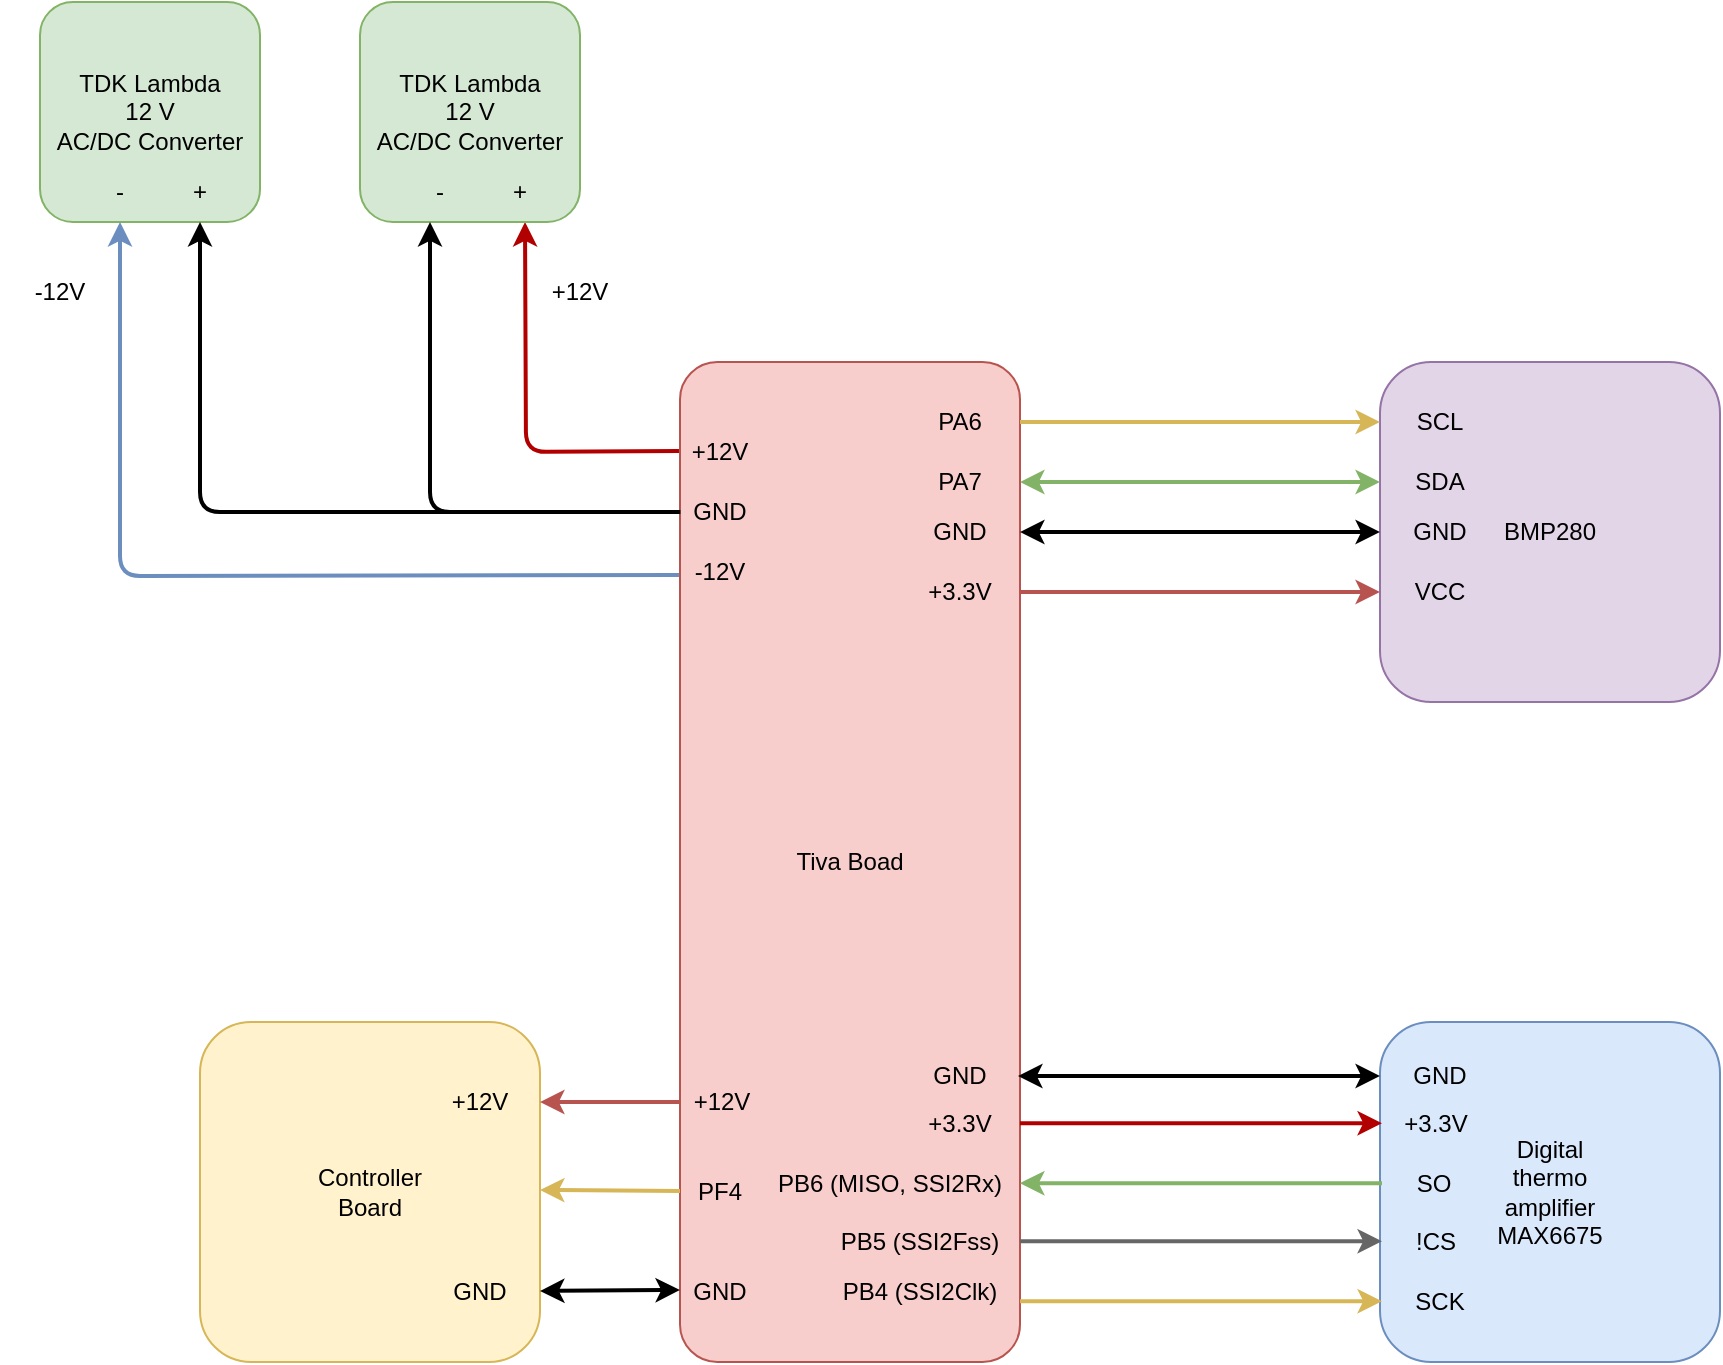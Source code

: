 <mxfile>
    <diagram id="isFyV-t4v6kwC6Bee94H" name="Page-1">
        <mxGraphModel dx="2378" dy="670" grid="1" gridSize="10" guides="1" tooltips="1" connect="1" arrows="1" fold="1" page="1" pageScale="1" pageWidth="850" pageHeight="1100" math="0" shadow="0">
            <root>
                <mxCell id="0"/>
                <mxCell id="1" parent="0"/>
                <mxCell id="2" value="Tiva Boad" style="rounded=1;whiteSpace=wrap;html=1;arcSize=11;fillColor=#f8cecc;strokeColor=#b85450;" parent="1" vertex="1">
                    <mxGeometry x="170" y="220" width="170" height="500" as="geometry"/>
                </mxCell>
                <mxCell id="3" value="BMP280" style="rounded=1;whiteSpace=wrap;html=1;fillColor=#e1d5e7;strokeColor=#9673a6;" parent="1" vertex="1">
                    <mxGeometry x="520" y="220" width="170" height="170" as="geometry"/>
                </mxCell>
                <mxCell id="16" style="edgeStyle=none;html=1;exitX=1;exitY=0.5;exitDx=0;exitDy=0;entryX=0;entryY=0.5;entryDx=0;entryDy=0;fillColor=#fff2cc;strokeColor=#d6b656;strokeWidth=2;" parent="1" source="5" target="8" edge="1">
                    <mxGeometry relative="1" as="geometry"/>
                </mxCell>
                <mxCell id="5" value="PA6" style="text;html=1;strokeColor=none;fillColor=none;align=center;verticalAlign=middle;whiteSpace=wrap;rounded=0;" parent="1" vertex="1">
                    <mxGeometry x="280" y="235" width="60" height="30" as="geometry"/>
                </mxCell>
                <mxCell id="21" style="edgeStyle=none;html=1;exitX=1;exitY=0.5;exitDx=0;exitDy=0;entryX=0;entryY=0.5;entryDx=0;entryDy=0;startArrow=classic;startFill=1;fillColor=#d5e8d4;strokeColor=#82b366;strokeWidth=2;" parent="1" source="6" target="9" edge="1">
                    <mxGeometry relative="1" as="geometry"/>
                </mxCell>
                <mxCell id="6" value="PA7" style="text;html=1;strokeColor=none;fillColor=none;align=center;verticalAlign=middle;whiteSpace=wrap;rounded=0;" parent="1" vertex="1">
                    <mxGeometry x="280" y="265" width="60" height="30" as="geometry"/>
                </mxCell>
                <mxCell id="8" value="SCL" style="text;html=1;strokeColor=none;fillColor=none;align=center;verticalAlign=middle;whiteSpace=wrap;rounded=0;" parent="1" vertex="1">
                    <mxGeometry x="520" y="235" width="60" height="30" as="geometry"/>
                </mxCell>
                <mxCell id="9" value="SDA" style="text;html=1;strokeColor=none;fillColor=none;align=center;verticalAlign=middle;whiteSpace=wrap;rounded=0;" parent="1" vertex="1">
                    <mxGeometry x="520" y="265" width="60" height="30" as="geometry"/>
                </mxCell>
                <mxCell id="19" style="edgeStyle=none;html=1;exitX=1;exitY=0.5;exitDx=0;exitDy=0;entryX=0;entryY=0.5;entryDx=0;entryDy=0;startArrow=classic;startFill=1;strokeWidth=2;" parent="1" source="10" target="17" edge="1">
                    <mxGeometry relative="1" as="geometry"/>
                </mxCell>
                <mxCell id="10" value="GND" style="text;html=1;strokeColor=none;fillColor=none;align=center;verticalAlign=middle;whiteSpace=wrap;rounded=0;" parent="1" vertex="1">
                    <mxGeometry x="280" y="290" width="60" height="30" as="geometry"/>
                </mxCell>
                <mxCell id="20" style="edgeStyle=none;html=1;exitX=1;exitY=0.5;exitDx=0;exitDy=0;entryX=0;entryY=0.5;entryDx=0;entryDy=0;fillColor=#f8cecc;strokeColor=#b85450;strokeWidth=2;" parent="1" source="11" target="18" edge="1">
                    <mxGeometry relative="1" as="geometry"/>
                </mxCell>
                <mxCell id="11" value="+3.3V" style="text;html=1;strokeColor=none;fillColor=none;align=center;verticalAlign=middle;whiteSpace=wrap;rounded=0;" parent="1" vertex="1">
                    <mxGeometry x="280" y="320" width="60" height="30" as="geometry"/>
                </mxCell>
                <mxCell id="17" value="GND" style="text;html=1;strokeColor=none;fillColor=none;align=center;verticalAlign=middle;whiteSpace=wrap;rounded=0;" parent="1" vertex="1">
                    <mxGeometry x="520" y="290" width="60" height="30" as="geometry"/>
                </mxCell>
                <mxCell id="18" value="VCC" style="text;html=1;strokeColor=none;fillColor=none;align=center;verticalAlign=middle;whiteSpace=wrap;rounded=0;" parent="1" vertex="1">
                    <mxGeometry x="520" y="320" width="60" height="30" as="geometry"/>
                </mxCell>
                <mxCell id="24" value="Digital&lt;br&gt;thermo&lt;br&gt;amplifier&lt;br&gt;MAX6675" style="rounded=1;whiteSpace=wrap;html=1;fillColor=#dae8fc;strokeColor=#6c8ebf;" parent="1" vertex="1">
                    <mxGeometry x="520" y="550" width="170" height="170" as="geometry"/>
                </mxCell>
                <mxCell id="32" style="edgeStyle=none;html=1;exitX=0;exitY=0.5;exitDx=0;exitDy=0;endArrow=classic;endFill=1;startArrow=classic;startFill=1;strokeWidth=2;" parent="1" source="25" edge="1">
                    <mxGeometry relative="1" as="geometry">
                        <mxPoint x="339" y="577" as="targetPoint"/>
                    </mxGeometry>
                </mxCell>
                <mxCell id="25" value="GND" style="text;html=1;strokeColor=none;fillColor=none;align=center;verticalAlign=middle;whiteSpace=wrap;rounded=0;" parent="1" vertex="1">
                    <mxGeometry x="520" y="562" width="60" height="30" as="geometry"/>
                </mxCell>
                <mxCell id="26" value="+3.3V" style="text;html=1;strokeColor=none;fillColor=none;align=center;verticalAlign=middle;whiteSpace=wrap;rounded=0;" parent="1" vertex="1">
                    <mxGeometry x="518" y="586" width="60" height="30" as="geometry"/>
                </mxCell>
                <mxCell id="27" value="SO" style="text;html=1;strokeColor=none;fillColor=none;align=center;verticalAlign=middle;whiteSpace=wrap;rounded=0;" parent="1" vertex="1">
                    <mxGeometry x="517" y="616" width="60" height="30" as="geometry"/>
                </mxCell>
                <mxCell id="28" value="!CS" style="text;html=1;strokeColor=none;fillColor=none;align=center;verticalAlign=middle;whiteSpace=wrap;rounded=0;" parent="1" vertex="1">
                    <mxGeometry x="518" y="645" width="60" height="30" as="geometry"/>
                </mxCell>
                <mxCell id="29" value="SCK" style="text;html=1;strokeColor=none;fillColor=none;align=center;verticalAlign=middle;whiteSpace=wrap;rounded=0;" parent="1" vertex="1">
                    <mxGeometry x="520" y="675" width="60" height="30" as="geometry"/>
                </mxCell>
                <mxCell id="33" style="edgeStyle=none;html=1;exitX=0;exitY=0.5;exitDx=0;exitDy=0;endArrow=none;endFill=0;startArrow=classic;startFill=1;strokeWidth=2;fillColor=#e51400;strokeColor=#B20000;" parent="1" edge="1">
                    <mxGeometry relative="1" as="geometry">
                        <mxPoint x="340.0" y="600.58" as="targetPoint"/>
                        <mxPoint x="521" y="600.58" as="sourcePoint"/>
                    </mxGeometry>
                </mxCell>
                <mxCell id="34" value="GND" style="text;html=1;strokeColor=none;fillColor=none;align=center;verticalAlign=middle;whiteSpace=wrap;rounded=0;" parent="1" vertex="1">
                    <mxGeometry x="280" y="562" width="60" height="30" as="geometry"/>
                </mxCell>
                <mxCell id="35" value="+3.3V" style="text;html=1;strokeColor=none;fillColor=none;align=center;verticalAlign=middle;whiteSpace=wrap;rounded=0;" parent="1" vertex="1">
                    <mxGeometry x="280" y="586" width="60" height="30" as="geometry"/>
                </mxCell>
                <mxCell id="36" style="edgeStyle=none;html=1;exitX=0;exitY=0.5;exitDx=0;exitDy=0;endArrow=classic;endFill=1;startArrow=none;startFill=0;strokeWidth=2;fillColor=#d5e8d4;strokeColor=#82b366;" parent="1" edge="1">
                    <mxGeometry relative="1" as="geometry">
                        <mxPoint x="340.0" y="630.58" as="targetPoint"/>
                        <mxPoint x="521" y="630.58" as="sourcePoint"/>
                    </mxGeometry>
                </mxCell>
                <mxCell id="37" style="edgeStyle=none;html=1;exitX=0;exitY=0.5;exitDx=0;exitDy=0;endArrow=none;endFill=0;startArrow=classic;startFill=1;strokeWidth=2;fillColor=#f5f5f5;strokeColor=#666666;" parent="1" edge="1">
                    <mxGeometry relative="1" as="geometry">
                        <mxPoint x="340.0" y="659.58" as="targetPoint"/>
                        <mxPoint x="521" y="659.58" as="sourcePoint"/>
                    </mxGeometry>
                </mxCell>
                <mxCell id="38" style="edgeStyle=none;html=1;exitX=0;exitY=0.5;exitDx=0;exitDy=0;endArrow=none;endFill=0;startArrow=classic;startFill=1;strokeWidth=2;fillColor=#fff2cc;strokeColor=#d6b656;" parent="1" edge="1">
                    <mxGeometry relative="1" as="geometry">
                        <mxPoint x="340.0" y="689.58" as="targetPoint"/>
                        <mxPoint x="521" y="689.58" as="sourcePoint"/>
                    </mxGeometry>
                </mxCell>
                <mxCell id="39" value="Controller&lt;br&gt;Board" style="rounded=1;whiteSpace=wrap;html=1;fillColor=#fff2cc;strokeColor=#d6b656;" parent="1" vertex="1">
                    <mxGeometry x="-70" y="550" width="170" height="170" as="geometry"/>
                </mxCell>
                <mxCell id="40" value="GND" style="text;html=1;strokeColor=none;fillColor=none;align=center;verticalAlign=middle;whiteSpace=wrap;rounded=0;" parent="1" vertex="1">
                    <mxGeometry x="40" y="670" width="60" height="30" as="geometry"/>
                </mxCell>
                <mxCell id="41" value="PB6 (MISO, SSI2Rx)" style="text;html=1;strokeColor=none;fillColor=none;align=center;verticalAlign=middle;whiteSpace=wrap;rounded=0;" parent="1" vertex="1">
                    <mxGeometry x="210" y="616" width="130" height="30" as="geometry"/>
                </mxCell>
                <mxCell id="42" value="PB5 (SSI2Fss)" style="text;html=1;strokeColor=none;fillColor=none;align=center;verticalAlign=middle;whiteSpace=wrap;rounded=0;" parent="1" vertex="1">
                    <mxGeometry x="240" y="645" width="100" height="30" as="geometry"/>
                </mxCell>
                <mxCell id="43" value="PB4 (SSI2Clk)" style="text;html=1;strokeColor=none;fillColor=none;align=center;verticalAlign=middle;whiteSpace=wrap;rounded=0;" parent="1" vertex="1">
                    <mxGeometry x="240" y="670" width="100" height="30" as="geometry"/>
                </mxCell>
                <mxCell id="44" value="PF4" style="text;html=1;strokeColor=none;fillColor=none;align=center;verticalAlign=middle;whiteSpace=wrap;rounded=0;" parent="1" vertex="1">
                    <mxGeometry x="160" y="620" width="60" height="30" as="geometry"/>
                </mxCell>
                <mxCell id="45" style="edgeStyle=none;html=1;endArrow=none;endFill=0;startArrow=classic;startFill=1;strokeWidth=2;fillColor=#e51400;strokeColor=#B20000;entryX=-0.003;entryY=0.089;entryDx=0;entryDy=0;entryPerimeter=0;exitX=0.75;exitY=1;exitDx=0;exitDy=0;" parent="1" target="2" edge="1" source="54">
                    <mxGeometry relative="1" as="geometry">
                        <mxPoint x="65" y="230" as="targetPoint"/>
                        <mxPoint x="65" y="150" as="sourcePoint"/>
                        <Array as="points">
                            <mxPoint x="93" y="265"/>
                        </Array>
                    </mxGeometry>
                </mxCell>
                <mxCell id="46" value="+12V" style="text;html=1;strokeColor=none;fillColor=none;align=center;verticalAlign=middle;whiteSpace=wrap;rounded=0;" parent="1" vertex="1">
                    <mxGeometry x="90" y="170" width="60" height="30" as="geometry"/>
                </mxCell>
                <mxCell id="47" style="edgeStyle=none;html=1;exitX=0;exitY=0.5;exitDx=0;exitDy=0;endArrow=classic;endFill=1;startArrow=none;startFill=0;strokeWidth=2;fillColor=#fff2cc;strokeColor=#d6b656;entryX=1;entryY=0.294;entryDx=0;entryDy=0;entryPerimeter=0;" parent="1" edge="1">
                    <mxGeometry relative="1" as="geometry">
                        <mxPoint x="100" y="633.98" as="targetPoint"/>
                        <mxPoint x="170" y="634.5" as="sourcePoint"/>
                    </mxGeometry>
                </mxCell>
                <mxCell id="50" style="edgeStyle=none;html=1;endArrow=classic;endFill=1;startArrow=classic;startFill=1;strokeWidth=2;" parent="1" edge="1">
                    <mxGeometry relative="1" as="geometry">
                        <mxPoint x="100" y="684.47" as="targetPoint"/>
                        <mxPoint x="170" y="684" as="sourcePoint"/>
                    </mxGeometry>
                </mxCell>
                <mxCell id="51" value="GND" style="text;html=1;strokeColor=none;fillColor=none;align=center;verticalAlign=middle;whiteSpace=wrap;rounded=0;" parent="1" vertex="1">
                    <mxGeometry x="160" y="670" width="60" height="30" as="geometry"/>
                </mxCell>
                <mxCell id="52" value="TDK Lambda&lt;br&gt;12 V&lt;br&gt;AC/DC Converter" style="rounded=1;whiteSpace=wrap;html=1;fillColor=#d5e8d4;strokeColor=#82b366;" vertex="1" parent="1">
                    <mxGeometry x="-150" y="40" width="110" height="110" as="geometry"/>
                </mxCell>
                <mxCell id="53" value="GND" style="text;html=1;strokeColor=none;fillColor=none;align=center;verticalAlign=middle;whiteSpace=wrap;rounded=0;" vertex="1" parent="1">
                    <mxGeometry x="160" y="280" width="60" height="30" as="geometry"/>
                </mxCell>
                <mxCell id="54" value="TDK Lambda&lt;br&gt;12 V&lt;br&gt;AC/DC Converter" style="rounded=1;whiteSpace=wrap;html=1;fillColor=#d5e8d4;strokeColor=#82b366;" vertex="1" parent="1">
                    <mxGeometry x="10" y="40" width="110" height="110" as="geometry"/>
                </mxCell>
                <mxCell id="55" value="+12V" style="text;html=1;strokeColor=none;fillColor=none;align=center;verticalAlign=middle;whiteSpace=wrap;rounded=0;" vertex="1" parent="1">
                    <mxGeometry x="160" y="250" width="60" height="30" as="geometry"/>
                </mxCell>
                <mxCell id="56" value="-12V" style="text;html=1;strokeColor=none;fillColor=none;align=center;verticalAlign=middle;whiteSpace=wrap;rounded=0;" vertex="1" parent="1">
                    <mxGeometry x="160" y="310" width="60" height="30" as="geometry"/>
                </mxCell>
                <mxCell id="57" value="+" style="text;html=1;strokeColor=none;fillColor=none;align=center;verticalAlign=middle;whiteSpace=wrap;rounded=0;" vertex="1" parent="1">
                    <mxGeometry x="80" y="120" width="20" height="30" as="geometry"/>
                </mxCell>
                <mxCell id="58" value="-" style="text;html=1;strokeColor=none;fillColor=none;align=center;verticalAlign=middle;whiteSpace=wrap;rounded=0;" vertex="1" parent="1">
                    <mxGeometry x="40" y="120" width="20" height="30" as="geometry"/>
                </mxCell>
                <mxCell id="59" value="" style="endArrow=classic;html=1;entryX=0.25;entryY=1;entryDx=0;entryDy=0;exitX=0.001;exitY=0.15;exitDx=0;exitDy=0;exitPerimeter=0;strokeWidth=2;" edge="1" parent="1" source="2" target="58">
                    <mxGeometry width="50" height="50" relative="1" as="geometry">
                        <mxPoint x="140" y="220" as="sourcePoint"/>
                        <mxPoint x="190" y="170" as="targetPoint"/>
                        <Array as="points">
                            <mxPoint x="45" y="295"/>
                        </Array>
                    </mxGeometry>
                </mxCell>
                <mxCell id="60" value="-" style="text;html=1;strokeColor=none;fillColor=none;align=center;verticalAlign=middle;whiteSpace=wrap;rounded=0;" vertex="1" parent="1">
                    <mxGeometry x="-120" y="120" width="20" height="30" as="geometry"/>
                </mxCell>
                <mxCell id="61" value="+" style="text;html=1;strokeColor=none;fillColor=none;align=center;verticalAlign=middle;whiteSpace=wrap;rounded=0;" vertex="1" parent="1">
                    <mxGeometry x="-80" y="120" width="20" height="30" as="geometry"/>
                </mxCell>
                <mxCell id="62" value="" style="endArrow=classic;html=1;strokeWidth=2;fillColor=#dae8fc;strokeColor=#6c8ebf;entryX=0.5;entryY=1;entryDx=0;entryDy=0;exitX=-0.003;exitY=0.213;exitDx=0;exitDy=0;exitPerimeter=0;" edge="1" parent="1" source="2" target="60">
                    <mxGeometry width="50" height="50" relative="1" as="geometry">
                        <mxPoint x="130" y="230" as="sourcePoint"/>
                        <mxPoint x="180" y="180" as="targetPoint"/>
                        <Array as="points">
                            <mxPoint x="-110" y="327"/>
                        </Array>
                    </mxGeometry>
                </mxCell>
                <mxCell id="64" style="edgeStyle=none;html=1;strokeWidth=2;entryX=0.5;entryY=1;entryDx=0;entryDy=0;" edge="1" parent="1" target="61">
                    <mxGeometry relative="1" as="geometry">
                        <mxPoint x="120" y="295" as="sourcePoint"/>
                        <mxPoint x="-70" y="160.0" as="targetPoint"/>
                        <Array as="points">
                            <mxPoint x="-70" y="295"/>
                        </Array>
                    </mxGeometry>
                </mxCell>
                <mxCell id="65" value="-12V" style="text;html=1;strokeColor=none;fillColor=none;align=center;verticalAlign=middle;whiteSpace=wrap;rounded=0;" vertex="1" parent="1">
                    <mxGeometry x="-170" y="170" width="60" height="30" as="geometry"/>
                </mxCell>
                <mxCell id="67" value="" style="endArrow=classic;html=1;strokeWidth=2;fillColor=#f8cecc;strokeColor=#b85450;exitX=-0.001;exitY=0.74;exitDx=0;exitDy=0;exitPerimeter=0;" edge="1" parent="1" source="2">
                    <mxGeometry width="50" height="50" relative="1" as="geometry">
                        <mxPoint x="130" y="590" as="sourcePoint"/>
                        <mxPoint x="100" y="590" as="targetPoint"/>
                    </mxGeometry>
                </mxCell>
                <mxCell id="68" value="+12V" style="text;html=1;strokeColor=none;fillColor=none;align=center;verticalAlign=middle;whiteSpace=wrap;rounded=0;" vertex="1" parent="1">
                    <mxGeometry x="161" y="575" width="60" height="30" as="geometry"/>
                </mxCell>
                <mxCell id="69" value="+12V" style="text;html=1;strokeColor=none;fillColor=none;align=center;verticalAlign=middle;whiteSpace=wrap;rounded=0;" vertex="1" parent="1">
                    <mxGeometry x="40" y="575" width="60" height="30" as="geometry"/>
                </mxCell>
            </root>
        </mxGraphModel>
    </diagram>
</mxfile>